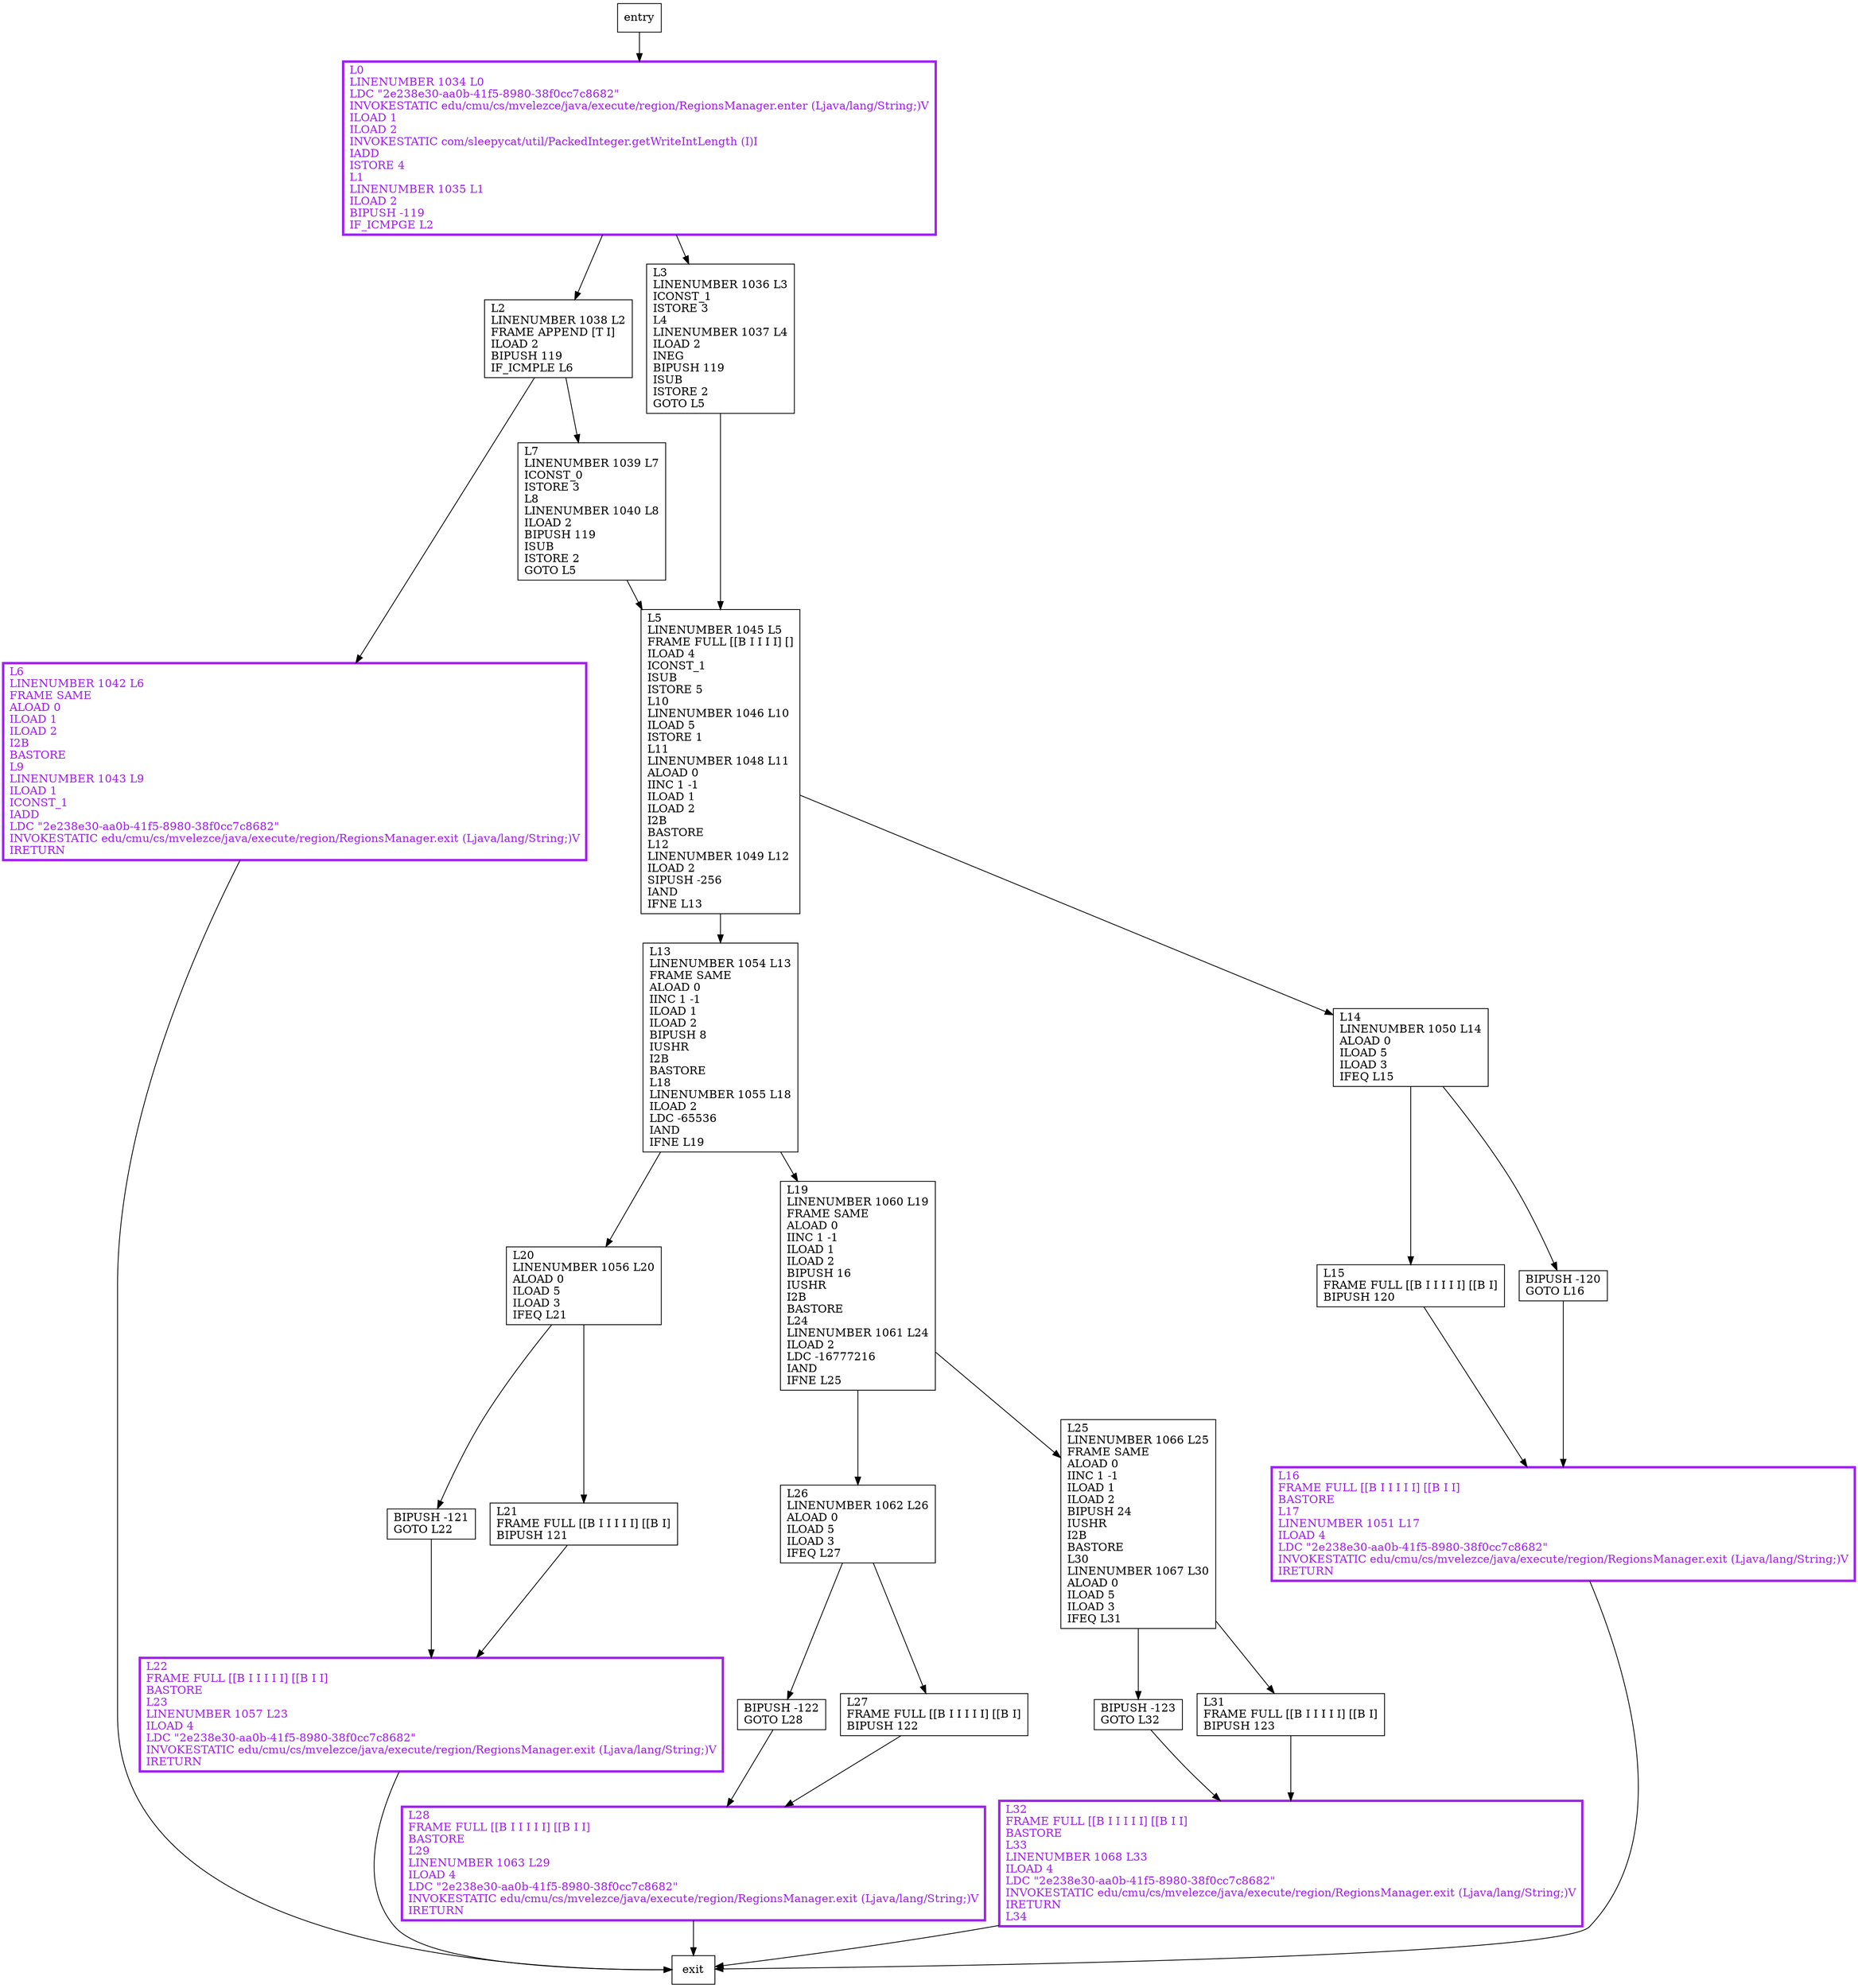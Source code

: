 digraph writeReverseInt {
node [shape=record];
841650180 [label="L14\lLINENUMBER 1050 L14\lALOAD 0\lILOAD 5\lILOAD 3\lIFEQ L15\l"];
1291660294 [label="L2\lLINENUMBER 1038 L2\lFRAME APPEND [T I]\lILOAD 2\lBIPUSH 119\lIF_ICMPLE L6\l"];
1933626801 [label="BIPUSH -120\lGOTO L16\l"];
191320644 [label="L3\lLINENUMBER 1036 L3\lICONST_1\lISTORE 3\lL4\lLINENUMBER 1037 L4\lILOAD 2\lINEG\lBIPUSH 119\lISUB\lISTORE 2\lGOTO L5\l"];
1476070453 [label="L19\lLINENUMBER 1060 L19\lFRAME SAME\lALOAD 0\lIINC 1 -1\lILOAD 1\lILOAD 2\lBIPUSH 16\lIUSHR\lI2B\lBASTORE\lL24\lLINENUMBER 1061 L24\lILOAD 2\lLDC -16777216\lIAND\lIFNE L25\l"];
1627686801 [label="L13\lLINENUMBER 1054 L13\lFRAME SAME\lALOAD 0\lIINC 1 -1\lILOAD 1\lILOAD 2\lBIPUSH 8\lIUSHR\lI2B\lBASTORE\lL18\lLINENUMBER 1055 L18\lILOAD 2\lLDC -65536\lIAND\lIFNE L19\l"];
119303840 [label="L25\lLINENUMBER 1066 L25\lFRAME SAME\lALOAD 0\lIINC 1 -1\lILOAD 1\lILOAD 2\lBIPUSH 24\lIUSHR\lI2B\lBASTORE\lL30\lLINENUMBER 1067 L30\lALOAD 0\lILOAD 5\lILOAD 3\lIFEQ L31\l"];
387484860 [label="L5\lLINENUMBER 1045 L5\lFRAME FULL [[B I I I I] []\lILOAD 4\lICONST_1\lISUB\lISTORE 5\lL10\lLINENUMBER 1046 L10\lILOAD 5\lISTORE 1\lL11\lLINENUMBER 1048 L11\lALOAD 0\lIINC 1 -1\lILOAD 1\lILOAD 2\lI2B\lBASTORE\lL12\lLINENUMBER 1049 L12\lILOAD 2\lSIPUSH -256\lIAND\lIFNE L13\l"];
1684893471 [label="BIPUSH -122\lGOTO L28\l"];
120308727 [label="L28\lFRAME FULL [[B I I I I I] [[B I I]\lBASTORE\lL29\lLINENUMBER 1063 L29\lILOAD 4\lLDC \"2e238e30-aa0b-41f5-8980-38f0cc7c8682\"\lINVOKESTATIC edu/cmu/cs/mvelezce/java/execute/region/RegionsManager.exit (Ljava/lang/String;)V\lIRETURN\l"];
569508286 [label="L0\lLINENUMBER 1034 L0\lLDC \"2e238e30-aa0b-41f5-8980-38f0cc7c8682\"\lINVOKESTATIC edu/cmu/cs/mvelezce/java/execute/region/RegionsManager.enter (Ljava/lang/String;)V\lILOAD 1\lILOAD 2\lINVOKESTATIC com/sleepycat/util/PackedInteger.getWriteIntLength (I)I\lIADD\lISTORE 4\lL1\lLINENUMBER 1035 L1\lILOAD 2\lBIPUSH -119\lIF_ICMPGE L2\l"];
1951018438 [label="L15\lFRAME FULL [[B I I I I I] [[B I]\lBIPUSH 120\l"];
581135934 [label="L20\lLINENUMBER 1056 L20\lALOAD 0\lILOAD 5\lILOAD 3\lIFEQ L21\l"];
617151327 [label="L21\lFRAME FULL [[B I I I I I] [[B I]\lBIPUSH 121\l"];
1663489244 [label="BIPUSH -123\lGOTO L32\l"];
871458854 [label="L32\lFRAME FULL [[B I I I I I] [[B I I]\lBASTORE\lL33\lLINENUMBER 1068 L33\lILOAD 4\lLDC \"2e238e30-aa0b-41f5-8980-38f0cc7c8682\"\lINVOKESTATIC edu/cmu/cs/mvelezce/java/execute/region/RegionsManager.exit (Ljava/lang/String;)V\lIRETURN\lL34\l"];
128078769 [label="BIPUSH -121\lGOTO L22\l"];
570416572 [label="L27\lFRAME FULL [[B I I I I I] [[B I]\lBIPUSH 122\l"];
735953239 [label="L22\lFRAME FULL [[B I I I I I] [[B I I]\lBASTORE\lL23\lLINENUMBER 1057 L23\lILOAD 4\lLDC \"2e238e30-aa0b-41f5-8980-38f0cc7c8682\"\lINVOKESTATIC edu/cmu/cs/mvelezce/java/execute/region/RegionsManager.exit (Ljava/lang/String;)V\lIRETURN\l"];
1824279088 [label="L31\lFRAME FULL [[B I I I I I] [[B I]\lBIPUSH 123\l"];
387056636 [label="L7\lLINENUMBER 1039 L7\lICONST_0\lISTORE 3\lL8\lLINENUMBER 1040 L8\lILOAD 2\lBIPUSH 119\lISUB\lISTORE 2\lGOTO L5\l"];
651595792 [label="L6\lLINENUMBER 1042 L6\lFRAME SAME\lALOAD 0\lILOAD 1\lILOAD 2\lI2B\lBASTORE\lL9\lLINENUMBER 1043 L9\lILOAD 1\lICONST_1\lIADD\lLDC \"2e238e30-aa0b-41f5-8980-38f0cc7c8682\"\lINVOKESTATIC edu/cmu/cs/mvelezce/java/execute/region/RegionsManager.exit (Ljava/lang/String;)V\lIRETURN\l"];
310786555 [label="L16\lFRAME FULL [[B I I I I I] [[B I I]\lBASTORE\lL17\lLINENUMBER 1051 L17\lILOAD 4\lLDC \"2e238e30-aa0b-41f5-8980-38f0cc7c8682\"\lINVOKESTATIC edu/cmu/cs/mvelezce/java/execute/region/RegionsManager.exit (Ljava/lang/String;)V\lIRETURN\l"];
305567884 [label="L26\lLINENUMBER 1062 L26\lALOAD 0\lILOAD 5\lILOAD 3\lIFEQ L27\l"];
entry;
exit;
841650180 -> 1933626801
841650180 -> 1951018438
1291660294 -> 651595792
1291660294 -> 387056636
1933626801 -> 310786555
191320644 -> 387484860
1476070453 -> 305567884
1476070453 -> 119303840
1684893471 -> 120308727
120308727 -> exit
569508286 -> 1291660294
569508286 -> 191320644
1951018438 -> 310786555
581135934 -> 617151327
581135934 -> 128078769
871458854 -> exit
570416572 -> 120308727
387056636 -> 387484860
1627686801 -> 581135934
1627686801 -> 1476070453
119303840 -> 1663489244
119303840 -> 1824279088
387484860 -> 841650180
387484860 -> 1627686801
entry -> 569508286
617151327 -> 735953239
1663489244 -> 871458854
128078769 -> 735953239
735953239 -> exit
1824279088 -> 871458854
651595792 -> exit
310786555 -> exit
305567884 -> 1684893471
305567884 -> 570416572
120308727[fontcolor="purple", penwidth=3, color="purple"];
569508286[fontcolor="purple", penwidth=3, color="purple"];
871458854[fontcolor="purple", penwidth=3, color="purple"];
735953239[fontcolor="purple", penwidth=3, color="purple"];
651595792[fontcolor="purple", penwidth=3, color="purple"];
310786555[fontcolor="purple", penwidth=3, color="purple"];
}
